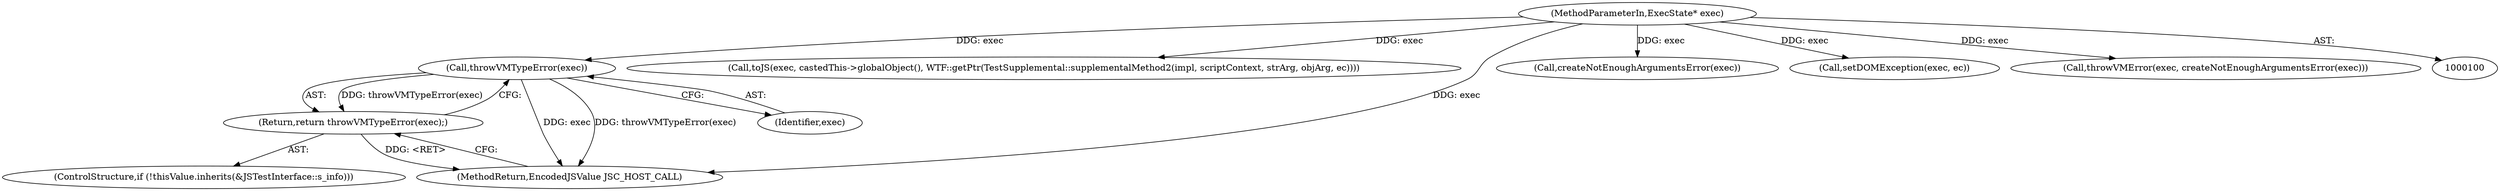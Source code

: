 digraph "0_Chrome_b944f670bb7a8a919daac497a4ea0536c954c201_17@pointer" {
"1000113" [label="(Call,throwVMTypeError(exec))"];
"1000101" [label="(MethodParameterIn,ExecState* exec)"];
"1000112" [label="(Return,return throwVMTypeError(exec);)"];
"1000162" [label="(Call,toJS(exec, castedThis->globalObject(), WTF::getPtr(TestSupplemental::supplementalMethod2(impl, scriptContext, strArg, objArg, ec))))"];
"1000178" [label="(MethodReturn,EncodedJSValue JSC_HOST_CALL)"];
"1000134" [label="(Call,createNotEnoughArgumentsError(exec))"];
"1000113" [label="(Call,throwVMTypeError(exec))"];
"1000114" [label="(Identifier,exec)"];
"1000172" [label="(Call,setDOMException(exec, ec))"];
"1000107" [label="(ControlStructure,if (!thisValue.inherits(&JSTestInterface::s_info)))"];
"1000132" [label="(Call,throwVMError(exec, createNotEnoughArgumentsError(exec)))"];
"1000112" [label="(Return,return throwVMTypeError(exec);)"];
"1000101" [label="(MethodParameterIn,ExecState* exec)"];
"1000113" -> "1000112"  [label="AST: "];
"1000113" -> "1000114"  [label="CFG: "];
"1000114" -> "1000113"  [label="AST: "];
"1000112" -> "1000113"  [label="CFG: "];
"1000113" -> "1000178"  [label="DDG: exec"];
"1000113" -> "1000178"  [label="DDG: throwVMTypeError(exec)"];
"1000113" -> "1000112"  [label="DDG: throwVMTypeError(exec)"];
"1000101" -> "1000113"  [label="DDG: exec"];
"1000101" -> "1000100"  [label="AST: "];
"1000101" -> "1000178"  [label="DDG: exec"];
"1000101" -> "1000132"  [label="DDG: exec"];
"1000101" -> "1000134"  [label="DDG: exec"];
"1000101" -> "1000162"  [label="DDG: exec"];
"1000101" -> "1000172"  [label="DDG: exec"];
"1000112" -> "1000107"  [label="AST: "];
"1000178" -> "1000112"  [label="CFG: "];
"1000112" -> "1000178"  [label="DDG: <RET>"];
}
